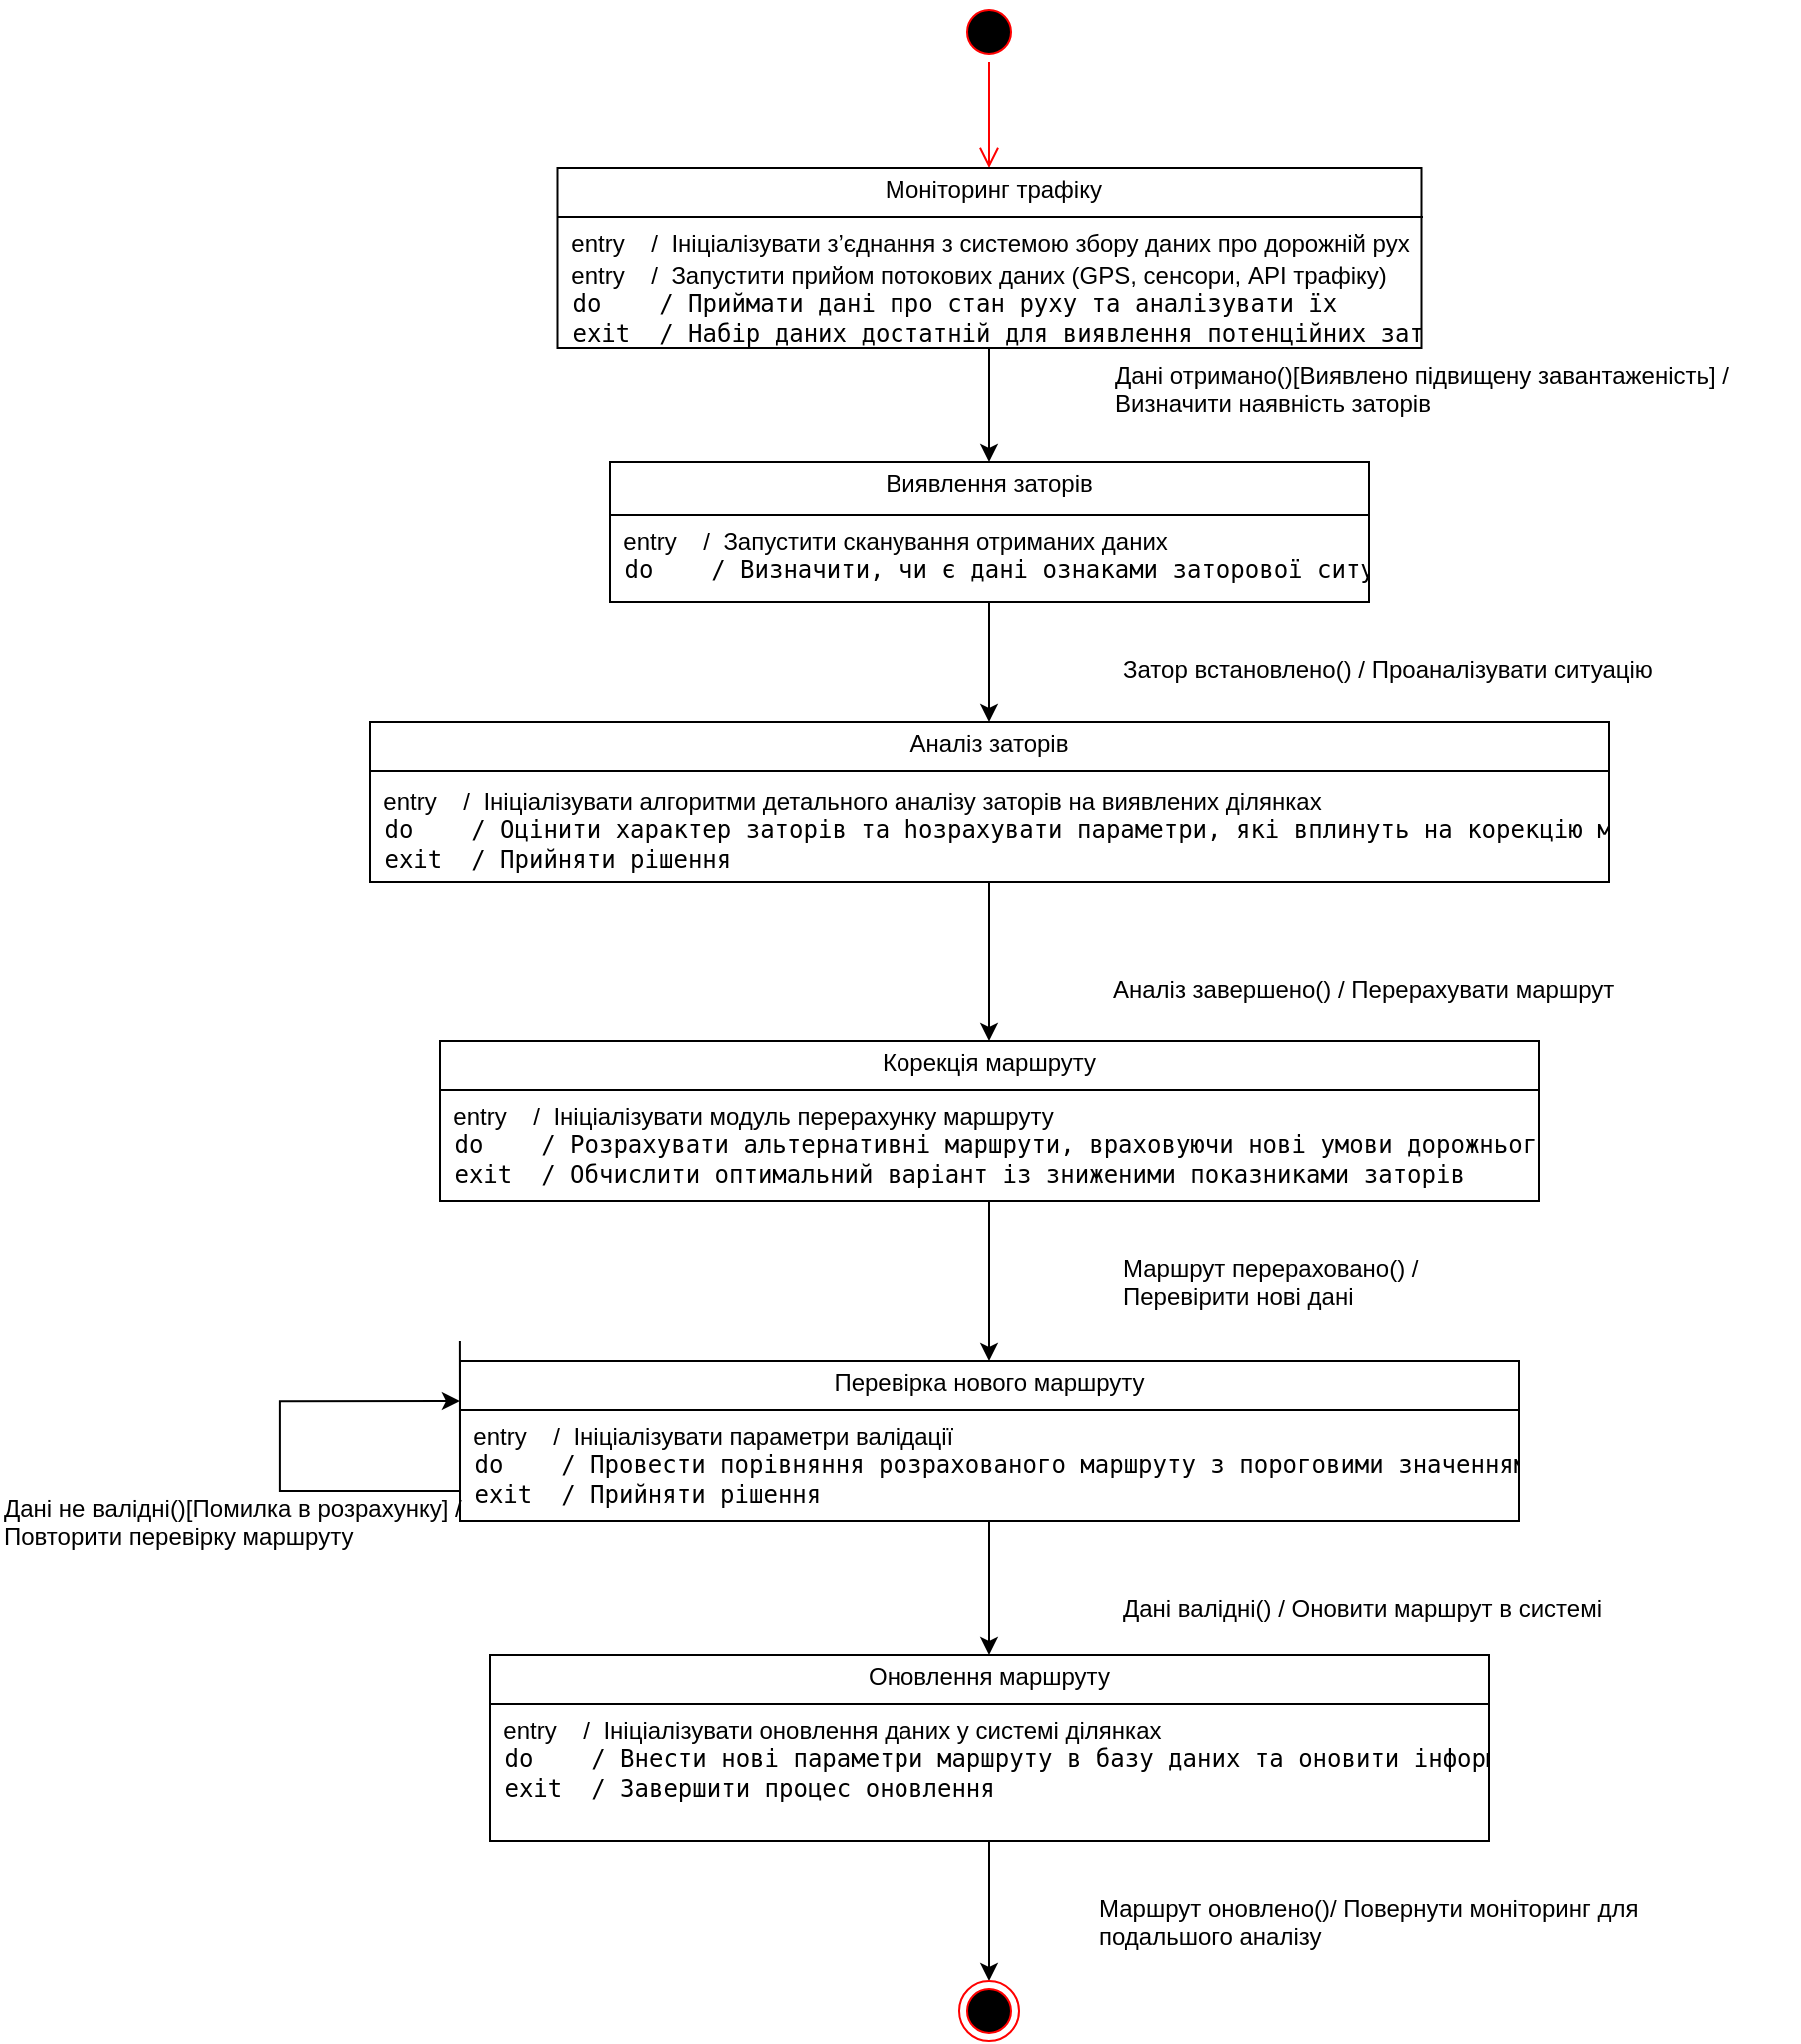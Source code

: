 <mxfile version="26.2.13">
  <diagram name="Діаграма станів та переходів №3" id="ziNMLR-ftQQ4nSo8OY-k">
    <mxGraphModel dx="2088" dy="1070" grid="1" gridSize="10" guides="1" tooltips="1" connect="1" arrows="1" fold="1" page="1" pageScale="1" pageWidth="1169" pageHeight="827" math="0" shadow="0">
      <root>
        <mxCell id="0" />
        <mxCell id="1" parent="0" />
        <mxCell id="d3npRXc7WMAeSjwp4JAL-1" value="" style="ellipse;html=1;shape=startState;fillColor=#000000;strokeColor=#ff0000;" vertex="1" parent="1">
          <mxGeometry x="510" width="30" height="30" as="geometry" />
        </mxCell>
        <mxCell id="d3npRXc7WMAeSjwp4JAL-2" value="" style="edgeStyle=orthogonalEdgeStyle;html=1;verticalAlign=bottom;endArrow=open;endSize=8;strokeColor=#ff0000;rounded=0;entryX=0.5;entryY=0;entryDx=0;entryDy=0;entryPerimeter=0;" edge="1" parent="1" source="d3npRXc7WMAeSjwp4JAL-1" target="d3npRXc7WMAeSjwp4JAL-4">
          <mxGeometry relative="1" as="geometry">
            <mxPoint x="525" y="90" as="targetPoint" />
          </mxGeometry>
        </mxCell>
        <mxCell id="d3npRXc7WMAeSjwp4JAL-3" style="edgeStyle=orthogonalEdgeStyle;rounded=0;orthogonalLoop=1;jettySize=auto;html=1;exitX=0.5;exitY=1;exitDx=0;exitDy=0;entryX=0.5;entryY=0;entryDx=0;entryDy=0;" edge="1" parent="1" source="d3npRXc7WMAeSjwp4JAL-4" target="d3npRXc7WMAeSjwp4JAL-6">
          <mxGeometry relative="1" as="geometry" />
        </mxCell>
        <mxCell id="d3npRXc7WMAeSjwp4JAL-4" value="&lt;p style=&quot;margin:0px;margin-top:4px;text-align:center;&quot;&gt;&amp;nbsp;Моніторинг трафіку&lt;/p&gt;&lt;hr size=&quot;1&quot; style=&quot;border-style:solid;&quot;&gt;&lt;div style=&quot;height:2px;&quot;&gt;&lt;div style=&quot;height: 2px;&quot;&gt;&lt;span style=&quot;background-color: transparent; color: light-dark(rgb(0, 0, 0), rgb(255, 255, 255));&quot;&gt;&amp;nbsp; entry&amp;nbsp; &amp;nbsp; /&amp;nbsp;&amp;nbsp;&lt;/span&gt;&lt;span style=&quot;background-color: transparent; color: light-dark(rgb(0, 0, 0), rgb(255, 255, 255));&quot;&gt;Ініціалізувати з’єднання з системою збору даних про дорожній рух&lt;/span&gt;&lt;/div&gt;&lt;div style=&quot;height: 2px;&quot;&gt;&lt;span style=&quot;background-color: transparent; color: light-dark(rgb(0, 0, 0), rgb(255, 255, 255));&quot;&gt;&lt;br&gt;&lt;/span&gt;&lt;/div&gt;&lt;div style=&quot;height: 2px;&quot;&gt;&lt;span style=&quot;background-color: transparent; color: light-dark(rgb(0, 0, 0), rgb(255, 255, 255));&quot;&gt;&lt;br&gt;&lt;/span&gt;&lt;/div&gt;&lt;div style=&quot;height: 2px;&quot;&gt;&lt;span style=&quot;background-color: transparent; color: light-dark(rgb(0, 0, 0), rgb(255, 255, 255));&quot;&gt;&lt;br&gt;&lt;/span&gt;&lt;/div&gt;&lt;div style=&quot;height: 2px;&quot;&gt;&lt;span style=&quot;background-color: transparent; color: light-dark(rgb(0, 0, 0), rgb(255, 255, 255));&quot;&gt;&lt;br&gt;&lt;/span&gt;&lt;/div&gt;&lt;div style=&quot;height: 2px;&quot;&gt;&lt;span style=&quot;background-color: transparent; color: light-dark(rgb(0, 0, 0), rgb(255, 255, 255));&quot;&gt;&lt;br&gt;&lt;/span&gt;&lt;/div&gt;&lt;div style=&quot;height: 2px;&quot;&gt;&lt;span style=&quot;background-color: transparent; color: light-dark(rgb(0, 0, 0), rgb(255, 255, 255));&quot;&gt;&amp;nbsp;&lt;/span&gt;&lt;/div&gt;&lt;div style=&quot;height: 2px;&quot;&gt;&lt;span style=&quot;background-color: transparent; color: light-dark(rgb(0, 0, 0), rgb(255, 255, 255));&quot;&gt;&lt;br&gt;&lt;/span&gt;&lt;/div&gt;&lt;div style=&quot;height: 2px;&quot;&gt;&lt;div style=&quot;height: 2px;&quot;&gt;&lt;span style=&quot;background-color: transparent; color: light-dark(rgb(0, 0, 0), rgb(255, 255, 255));&quot;&gt;&amp;nbsp; entry&amp;nbsp; &amp;nbsp; /&amp;nbsp;&amp;nbsp;&lt;/span&gt;&lt;span style=&quot;background-color: transparent; color: light-dark(rgb(0, 0, 0), rgb(255, 255, 255));&quot;&gt;Запустити прийом потокових даних (GPS, сенсори, API трафіку)&lt;/span&gt;&lt;/div&gt;&lt;div style=&quot;height: 2px;&quot;&gt;&lt;span style=&quot;background-color: transparent; color: light-dark(rgb(0, 0, 0), rgb(255, 255, 255));&quot;&gt;&lt;br&gt;&lt;/span&gt;&lt;/div&gt;&lt;div style=&quot;height: 2px;&quot;&gt;&lt;span style=&quot;background-color: transparent; color: light-dark(rgb(0, 0, 0), rgb(255, 255, 255));&quot;&gt;&lt;br&gt;&lt;/span&gt;&lt;/div&gt;&lt;div style=&quot;height: 2px;&quot;&gt;&lt;span style=&quot;background-color: transparent; color: light-dark(rgb(0, 0, 0), rgb(255, 255, 255));&quot;&gt;&lt;br&gt;&lt;/span&gt;&lt;/div&gt;&lt;/div&gt;&lt;div style=&quot;height: 2px;&quot;&gt;&lt;pre&gt; do    / Приймати дані про стан руху та аналізувати їх &lt;br&gt; exit  / Набір даних достатній для виявлення потенційних заторів&lt;/pre&gt;&lt;/div&gt;&lt;/div&gt;" style="verticalAlign=top;align=left;overflow=fill;html=1;whiteSpace=wrap;" vertex="1" parent="1">
          <mxGeometry x="308.75" y="83" width="432.5" height="90" as="geometry" />
        </mxCell>
        <mxCell id="d3npRXc7WMAeSjwp4JAL-5" style="edgeStyle=orthogonalEdgeStyle;rounded=0;orthogonalLoop=1;jettySize=auto;html=1;exitX=0.5;exitY=1;exitDx=0;exitDy=0;entryX=0.5;entryY=0;entryDx=0;entryDy=0;" edge="1" parent="1" source="d3npRXc7WMAeSjwp4JAL-6" target="d3npRXc7WMAeSjwp4JAL-8">
          <mxGeometry relative="1" as="geometry" />
        </mxCell>
        <mxCell id="d3npRXc7WMAeSjwp4JAL-6" value="&lt;p style=&quot;margin:0px;margin-top:4px;text-align:center;&quot;&gt;Виявлення заторів&lt;/p&gt;&lt;div style=&quot;height: 2px;&quot;&gt;&lt;span style=&quot;background-color: transparent; color: light-dark(rgb(0, 0, 0), rgb(255, 255, 255));&quot;&gt;&amp;nbsp;&lt;/span&gt;&lt;/div&gt;&lt;hr size=&quot;1&quot; style=&quot;border-style:solid;&quot;&gt;&lt;div style=&quot;height:2px;&quot;&gt;&lt;div style=&quot;height: 2px;&quot;&gt;&lt;span style=&quot;background-color: transparent; color: light-dark(rgb(0, 0, 0), rgb(255, 255, 255));&quot;&gt;&amp;nbsp; entry&amp;nbsp; &amp;nbsp; /&amp;nbsp;&amp;nbsp;&lt;/span&gt;&lt;span style=&quot;background-color: transparent; color: light-dark(rgb(0, 0, 0), rgb(255, 255, 255));&quot;&gt;Запустити сканування отриманих даних&lt;/span&gt;&lt;/div&gt;&lt;div style=&quot;height: 2px;&quot;&gt;&lt;pre&gt; do    / Визначити, чи є дані ознаками заторової ситуації&lt;br&gt;&lt;br&gt;&lt;/pre&gt;&lt;/div&gt;&lt;/div&gt;" style="verticalAlign=top;align=left;overflow=fill;html=1;whiteSpace=wrap;" vertex="1" parent="1">
          <mxGeometry x="335" y="230" width="380" height="70" as="geometry" />
        </mxCell>
        <mxCell id="d3npRXc7WMAeSjwp4JAL-7" style="edgeStyle=orthogonalEdgeStyle;rounded=0;orthogonalLoop=1;jettySize=auto;html=1;exitX=0.5;exitY=1;exitDx=0;exitDy=0;entryX=0.5;entryY=0;entryDx=0;entryDy=0;" edge="1" parent="1" source="d3npRXc7WMAeSjwp4JAL-8" target="d3npRXc7WMAeSjwp4JAL-10">
          <mxGeometry relative="1" as="geometry" />
        </mxCell>
        <mxCell id="d3npRXc7WMAeSjwp4JAL-8" value="&lt;p style=&quot;margin:0px;margin-top:4px;text-align:center;&quot;&gt;Аналіз заторів&lt;/p&gt;&lt;hr size=&quot;1&quot; style=&quot;border-style:solid;&quot;&gt;&lt;div style=&quot;height:2px;&quot;&gt;&lt;/div&gt;&lt;div style=&quot;height:2px;&quot;&gt;&lt;div style=&quot;height: 2px;&quot;&gt;&lt;span style=&quot;background-color: transparent; color: light-dark(rgb(0, 0, 0), rgb(255, 255, 255));&quot;&gt;&amp;nbsp; entry&amp;nbsp; &amp;nbsp; /&amp;nbsp;&amp;nbsp;&lt;/span&gt;&lt;span style=&quot;background-color: transparent; color: light-dark(rgb(0, 0, 0), rgb(255, 255, 255));&quot;&gt;Ініціалізувати алгоритми детального аналізу заторів на виявлених ділянках&lt;/span&gt;&lt;/div&gt;&lt;div style=&quot;height: 2px;&quot;&gt;&lt;pre&gt; do    / Оцінити характер заторів та hозрахувати параметри, які вплинуть на корекцію маршруту&lt;br&gt; exit  / Прийняти рішення&lt;/pre&gt;&lt;/div&gt;&lt;/div&gt;" style="verticalAlign=top;align=left;overflow=fill;html=1;whiteSpace=wrap;" vertex="1" parent="1">
          <mxGeometry x="215" y="360" width="620" height="80" as="geometry" />
        </mxCell>
        <mxCell id="d3npRXc7WMAeSjwp4JAL-9" style="edgeStyle=orthogonalEdgeStyle;rounded=0;orthogonalLoop=1;jettySize=auto;html=1;exitX=0.5;exitY=1;exitDx=0;exitDy=0;entryX=0.5;entryY=0;entryDx=0;entryDy=0;" edge="1" parent="1" source="d3npRXc7WMAeSjwp4JAL-10" target="d3npRXc7WMAeSjwp4JAL-12">
          <mxGeometry relative="1" as="geometry">
            <mxPoint x="525" y="590" as="sourcePoint" />
          </mxGeometry>
        </mxCell>
        <mxCell id="d3npRXc7WMAeSjwp4JAL-10" value="&lt;p style=&quot;margin:0px;margin-top:4px;text-align:center;&quot;&gt;Корекція маршруту&lt;/p&gt;&lt;hr size=&quot;1&quot; style=&quot;border-style:solid;&quot;&gt;&lt;div style=&quot;height:2px;&quot;&gt;&lt;div style=&quot;height: 2px;&quot;&gt;&lt;span style=&quot;background-color: transparent; color: light-dark(rgb(0, 0, 0), rgb(255, 255, 255));&quot;&gt;&amp;nbsp; entry&amp;nbsp; &amp;nbsp; /&amp;nbsp;&amp;nbsp;&lt;/span&gt;&lt;span style=&quot;background-color: transparent; color: light-dark(rgb(0, 0, 0), rgb(255, 255, 255));&quot;&gt;Ініціалізувати модуль перерахунку маршруту&lt;/span&gt;&lt;/div&gt;&lt;div style=&quot;height: 2px;&quot;&gt;&lt;pre&gt; do    / Розрахувати альтернативні маршрути, враховуючи нові умови дорожнього руху&lt;br&gt; exit  / Обчислити оптимальний варіант із зниженими показниками заторів&lt;/pre&gt;&lt;/div&gt;&lt;/div&gt;" style="verticalAlign=top;align=left;overflow=fill;html=1;whiteSpace=wrap;" vertex="1" parent="1">
          <mxGeometry x="250" y="520" width="550" height="80" as="geometry" />
        </mxCell>
        <mxCell id="d3npRXc7WMAeSjwp4JAL-11" style="edgeStyle=orthogonalEdgeStyle;rounded=0;orthogonalLoop=1;jettySize=auto;html=1;exitX=0.5;exitY=1;exitDx=0;exitDy=0;entryX=0.5;entryY=0;entryDx=0;entryDy=0;" edge="1" parent="1" source="d3npRXc7WMAeSjwp4JAL-12" target="d3npRXc7WMAeSjwp4JAL-14">
          <mxGeometry relative="1" as="geometry" />
        </mxCell>
        <mxCell id="d3npRXc7WMAeSjwp4JAL-12" value="&lt;p style=&quot;margin:0px;margin-top:4px;text-align:center;&quot;&gt;Перевірка нового маршруту&lt;/p&gt;&lt;hr size=&quot;1&quot; style=&quot;border-style:solid;&quot;&gt;&lt;div style=&quot;height:2px;&quot;&gt;&lt;div style=&quot;height: 2px;&quot;&gt;&lt;span style=&quot;background-color: transparent; color: light-dark(rgb(0, 0, 0), rgb(255, 255, 255));&quot;&gt;&amp;nbsp; entry&amp;nbsp; &amp;nbsp; /&amp;nbsp;&amp;nbsp;&lt;/span&gt;&lt;span style=&quot;background-color: transparent; color: light-dark(rgb(0, 0, 0), rgb(255, 255, 255));&quot;&gt;Ініціалізувати параметри валідації&lt;/span&gt;&lt;/div&gt;&lt;div style=&quot;height: 2px;&quot;&gt;&lt;pre&gt; do    / Провести порівняння розрахованого маршруту з пороговими значеннями&lt;br&gt; exit  / Прийняти рішення&lt;/pre&gt;&lt;/div&gt;&lt;/div&gt;" style="verticalAlign=top;align=left;overflow=fill;html=1;whiteSpace=wrap;" vertex="1" parent="1">
          <mxGeometry x="260" y="680" width="530" height="80" as="geometry" />
        </mxCell>
        <mxCell id="d3npRXc7WMAeSjwp4JAL-13" style="edgeStyle=orthogonalEdgeStyle;rounded=0;orthogonalLoop=1;jettySize=auto;html=1;exitX=0.5;exitY=1;exitDx=0;exitDy=0;entryX=0.5;entryY=0;entryDx=0;entryDy=0;" edge="1" parent="1" source="d3npRXc7WMAeSjwp4JAL-14" target="d3npRXc7WMAeSjwp4JAL-15">
          <mxGeometry relative="1" as="geometry">
            <mxPoint x="525" y="1020.0" as="targetPoint" />
          </mxGeometry>
        </mxCell>
        <mxCell id="d3npRXc7WMAeSjwp4JAL-14" value="&lt;p style=&quot;margin:0px;margin-top:4px;text-align:center;&quot;&gt;Оновлення маршруту&lt;/p&gt;&lt;hr size=&quot;1&quot; style=&quot;border-style:solid;&quot;&gt;&lt;div style=&quot;height:2px;&quot;&gt;&lt;div style=&quot;height: 2px;&quot;&gt;&lt;span style=&quot;background-color: transparent; color: light-dark(rgb(0, 0, 0), rgb(255, 255, 255));&quot;&gt;&amp;nbsp; entry&amp;nbsp; &amp;nbsp; /&amp;nbsp;&amp;nbsp;&lt;/span&gt;Ініціалізувати оновлення даних у системі&lt;span style=&quot;background-color: transparent; color: light-dark(rgb(0, 0, 0), rgb(255, 255, 255));&quot;&gt;&amp;nbsp;ділянках&lt;/span&gt;&lt;/div&gt;&lt;div style=&quot;height: 2px;&quot;&gt;&lt;pre&gt; do    / Внести нові параметри маршруту в базу даних та оновити інформацію&lt;br&gt; exit  / Завершити процес оновлення&lt;/pre&gt;&lt;/div&gt;&lt;/div&gt;" style="verticalAlign=top;align=left;overflow=fill;html=1;whiteSpace=wrap;" vertex="1" parent="1">
          <mxGeometry x="275" y="827" width="500" height="93" as="geometry" />
        </mxCell>
        <mxCell id="d3npRXc7WMAeSjwp4JAL-15" value="" style="ellipse;html=1;shape=endState;fillColor=#000000;strokeColor=#ff0000;" vertex="1" parent="1">
          <mxGeometry x="510" y="990" width="30" height="30" as="geometry" />
        </mxCell>
        <mxCell id="d3npRXc7WMAeSjwp4JAL-16" style="edgeStyle=orthogonalEdgeStyle;rounded=0;orthogonalLoop=1;jettySize=auto;html=1;exitX=0;exitY=0.25;exitDx=0;exitDy=0;" edge="1" parent="1">
          <mxGeometry relative="1" as="geometry">
            <mxPoint x="259.95" y="670" as="sourcePoint" />
            <mxPoint x="259.95" y="700.053" as="targetPoint" />
            <Array as="points">
              <mxPoint x="259.95" y="745" />
              <mxPoint x="169.95" y="745" />
              <mxPoint x="169.95" y="700" />
            </Array>
          </mxGeometry>
        </mxCell>
        <mxCell id="d3npRXc7WMAeSjwp4JAL-17" value="Дані отримано()[Виявлено підвищену завантаженість] / Визначити наявність заторів" style="text;whiteSpace=wrap;html=1;" vertex="1" parent="1">
          <mxGeometry x="586" y="173" width="320" height="40" as="geometry" />
        </mxCell>
        <mxCell id="d3npRXc7WMAeSjwp4JAL-18" value="Затор встановлено() / Проаналізувати ситуацію" style="text;whiteSpace=wrap;html=1;" vertex="1" parent="1">
          <mxGeometry x="590" y="320" width="340" height="30" as="geometry" />
        </mxCell>
        <mxCell id="d3npRXc7WMAeSjwp4JAL-19" value="Аналіз завершено() / Перерахувати маршрут" style="text;whiteSpace=wrap;html=1;" vertex="1" parent="1">
          <mxGeometry x="585" y="480" width="265" height="40" as="geometry" />
        </mxCell>
        <mxCell id="d3npRXc7WMAeSjwp4JAL-20" value="Маршрут перераховано() / Перевірити нові дані" style="text;whiteSpace=wrap;html=1;" vertex="1" parent="1">
          <mxGeometry x="590" y="620" width="210" height="40" as="geometry" />
        </mxCell>
        <mxCell id="d3npRXc7WMAeSjwp4JAL-21" value="Дані не валідні()[Помилка в розрахунку] / Повторити перевірку маршруту" style="text;whiteSpace=wrap;html=1;" vertex="1" parent="1">
          <mxGeometry x="30" y="740" width="260" height="40" as="geometry" />
        </mxCell>
        <mxCell id="d3npRXc7WMAeSjwp4JAL-22" value="Дані валідні() / Оновити маршрут в системі" style="text;whiteSpace=wrap;html=1;" vertex="1" parent="1">
          <mxGeometry x="590" y="790" width="245" height="40" as="geometry" />
        </mxCell>
        <mxCell id="d3npRXc7WMAeSjwp4JAL-23" value="Маршрут оновлено()/ Повернути моніторинг для подальшого аналізу" style="text;whiteSpace=wrap;html=1;" vertex="1" parent="1">
          <mxGeometry x="577.5" y="940" width="280" height="40" as="geometry" />
        </mxCell>
      </root>
    </mxGraphModel>
  </diagram>
</mxfile>
